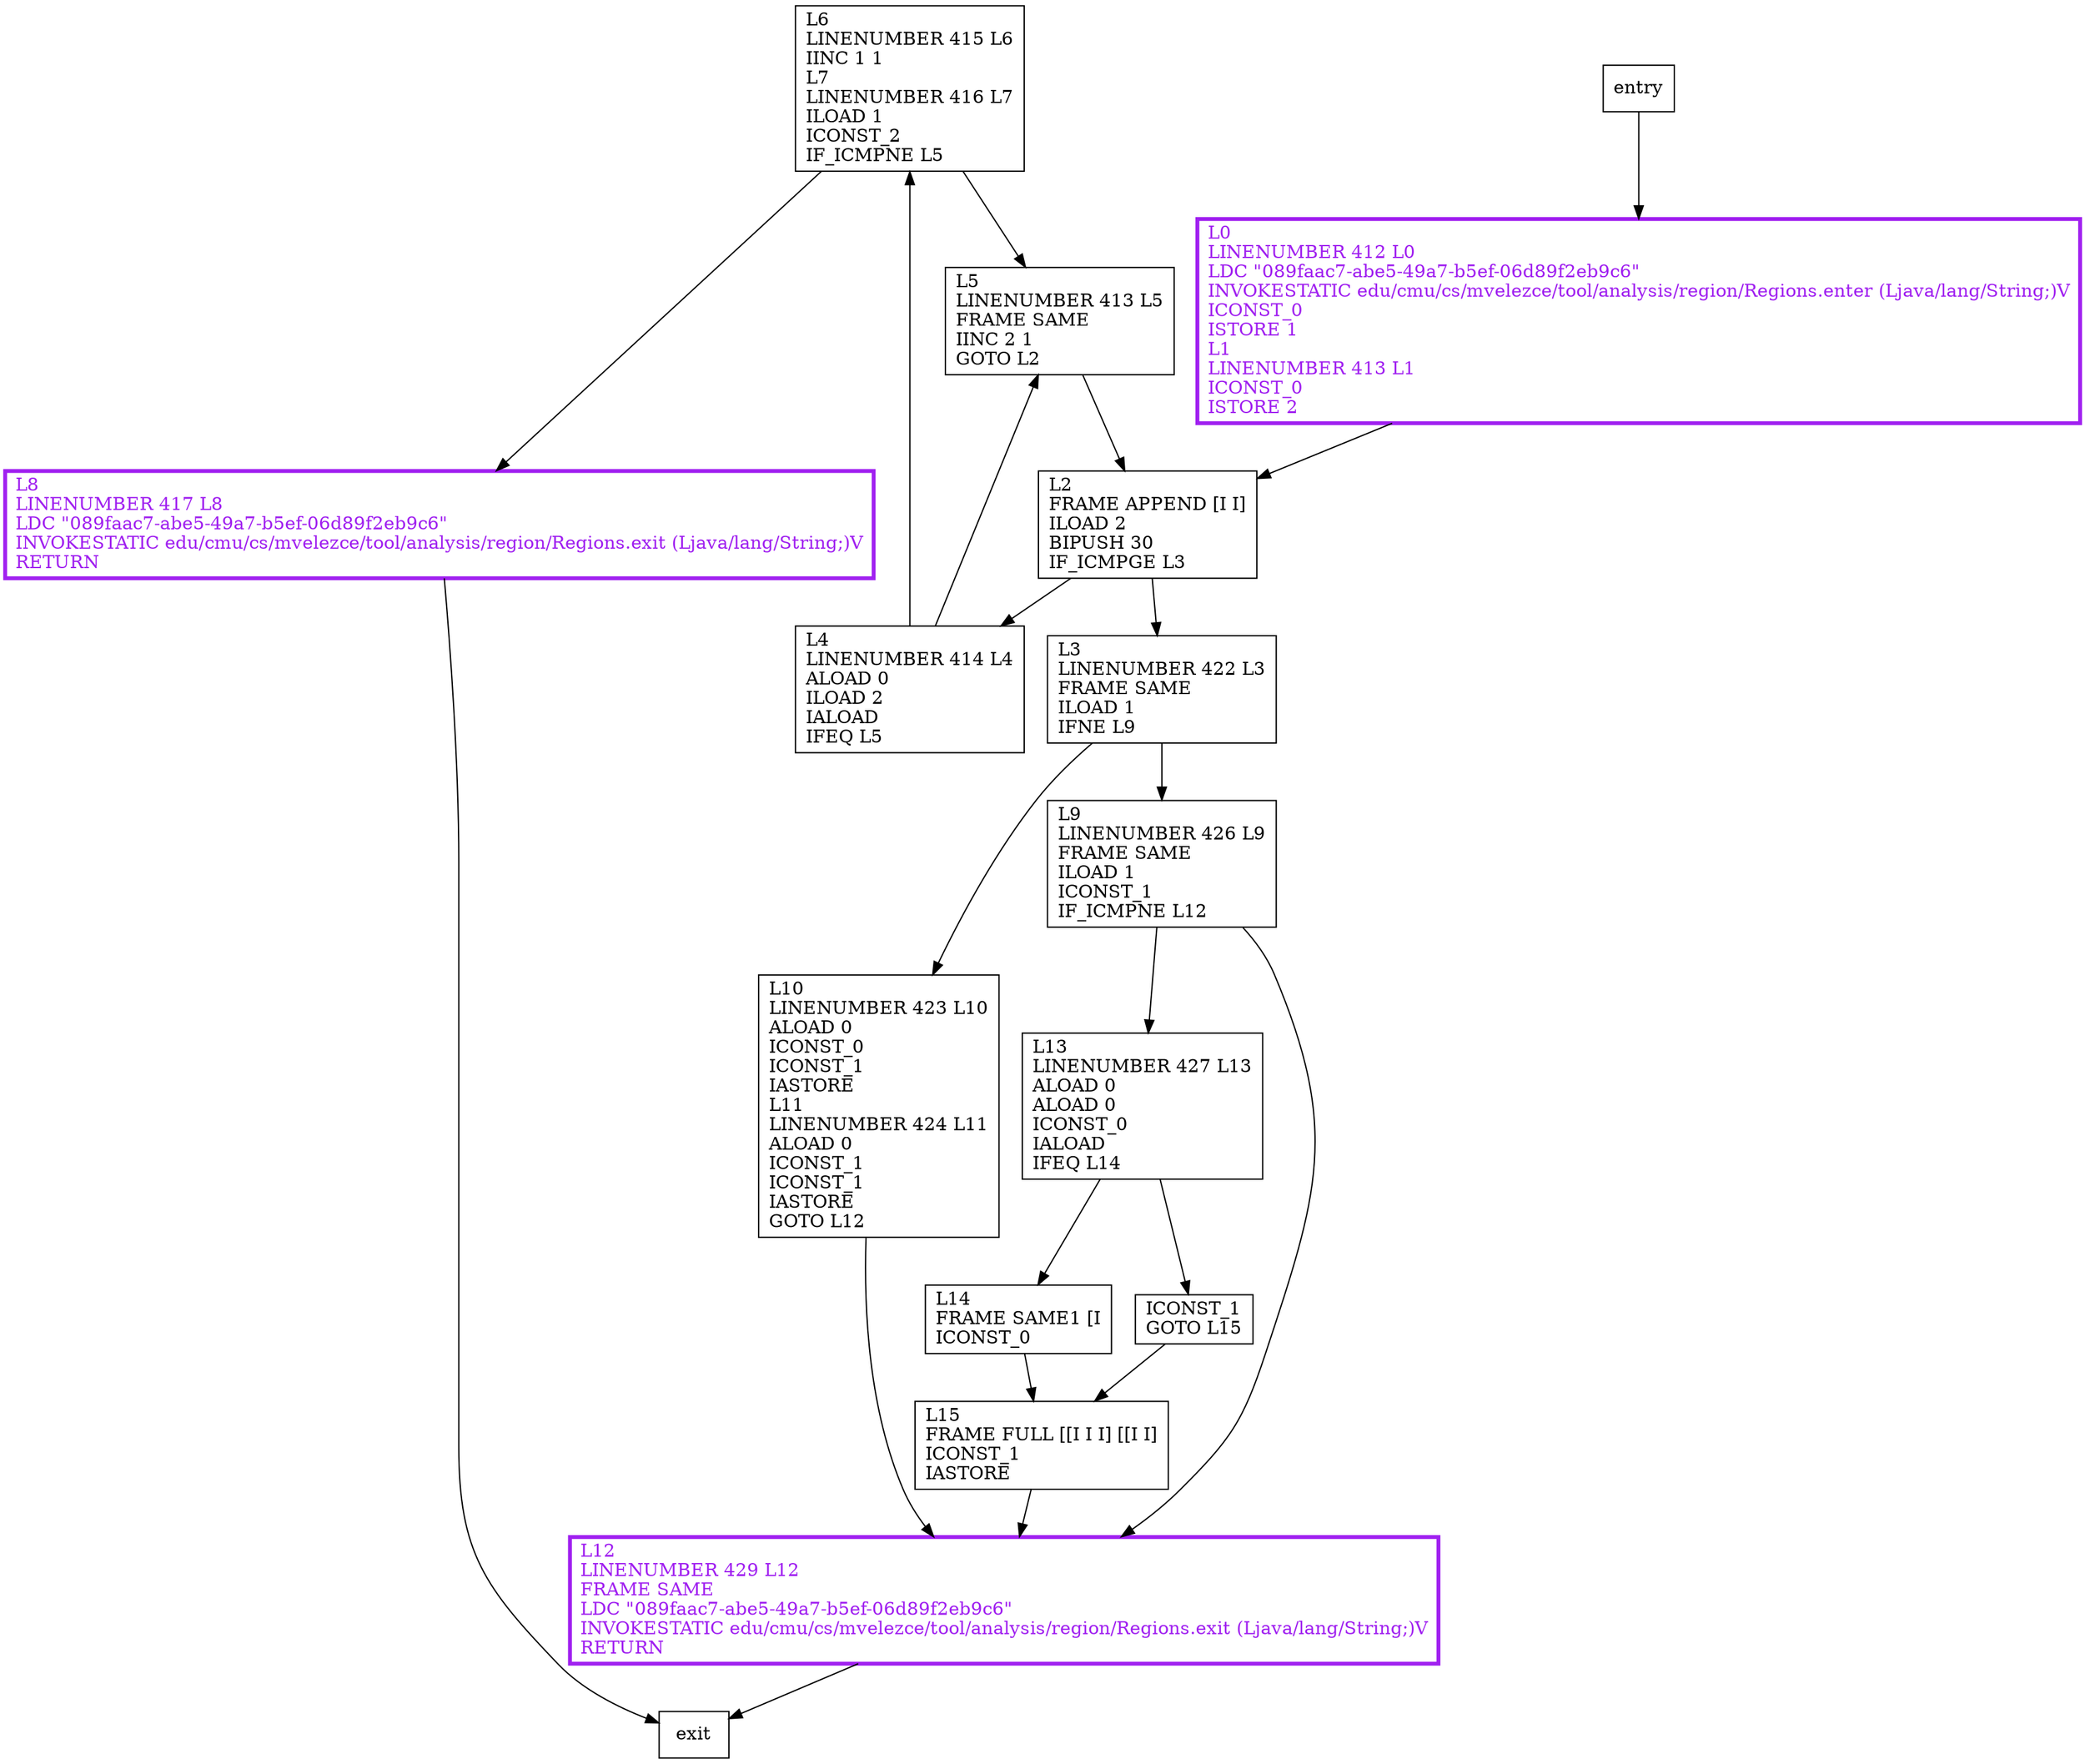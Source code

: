 digraph patchDistanceCodesForBuggyDecoders {
node [shape=record];
1335957203 [label="L13\lLINENUMBER 427 L13\lALOAD 0\lALOAD 0\lICONST_0\lIALOAD\lIFEQ L14\l"];
1561123723 [label="L3\lLINENUMBER 422 L3\lFRAME SAME\lILOAD 1\lIFNE L9\l"];
1723196912 [label="L8\lLINENUMBER 417 L8\lLDC \"089faac7-abe5-49a7-b5ef-06d89f2eb9c6\"\lINVOKESTATIC edu/cmu/cs/mvelezce/tool/analysis/region/Regions.exit (Ljava/lang/String;)V\lRETURN\l"];
1527195473 [label="L4\lLINENUMBER 414 L4\lALOAD 0\lILOAD 2\lIALOAD\lIFEQ L5\l"];
415406760 [label="L12\lLINENUMBER 429 L12\lFRAME SAME\lLDC \"089faac7-abe5-49a7-b5ef-06d89f2eb9c6\"\lINVOKESTATIC edu/cmu/cs/mvelezce/tool/analysis/region/Regions.exit (Ljava/lang/String;)V\lRETURN\l"];
1563475294 [label="L14\lFRAME SAME1 [I\lICONST_0\l"];
117688560 [label="ICONST_1\lGOTO L15\l"];
1574874435 [label="L6\lLINENUMBER 415 L6\lIINC 1 1\lL7\lLINENUMBER 416 L7\lILOAD 1\lICONST_2\lIF_ICMPNE L5\l"];
82475992 [label="L2\lFRAME APPEND [I I]\lILOAD 2\lBIPUSH 30\lIF_ICMPGE L3\l"];
186127714 [label="L15\lFRAME FULL [[I I I] [[I I]\lICONST_1\lIASTORE\l"];
173992093 [label="L5\lLINENUMBER 413 L5\lFRAME SAME\lIINC 2 1\lGOTO L2\l"];
239805318 [label="L0\lLINENUMBER 412 L0\lLDC \"089faac7-abe5-49a7-b5ef-06d89f2eb9c6\"\lINVOKESTATIC edu/cmu/cs/mvelezce/tool/analysis/region/Regions.enter (Ljava/lang/String;)V\lICONST_0\lISTORE 1\lL1\lLINENUMBER 413 L1\lICONST_0\lISTORE 2\l"];
1368489743 [label="L10\lLINENUMBER 423 L10\lALOAD 0\lICONST_0\lICONST_1\lIASTORE\lL11\lLINENUMBER 424 L11\lALOAD 0\lICONST_1\lICONST_1\lIASTORE\lGOTO L12\l"];
2030920152 [label="L9\lLINENUMBER 426 L9\lFRAME SAME\lILOAD 1\lICONST_1\lIF_ICMPNE L12\l"];
entry;
exit;
1335957203 -> 1563475294;
1335957203 -> 117688560;
1561123723 -> 1368489743;
1561123723 -> 2030920152;
1723196912 -> exit;
1527195473 -> 173992093;
1527195473 -> 1574874435;
415406760 -> exit;
1563475294 -> 186127714;
117688560 -> 186127714;
1574874435 -> 173992093;
1574874435 -> 1723196912;
82475992 -> 1561123723;
82475992 -> 1527195473;
186127714 -> 415406760;
entry -> 239805318;
173992093 -> 82475992;
239805318 -> 82475992;
1368489743 -> 415406760;
2030920152 -> 1335957203;
2030920152 -> 415406760;
1723196912[fontcolor="purple", penwidth=3, color="purple"];
415406760[fontcolor="purple", penwidth=3, color="purple"];
239805318[fontcolor="purple", penwidth=3, color="purple"];
}

